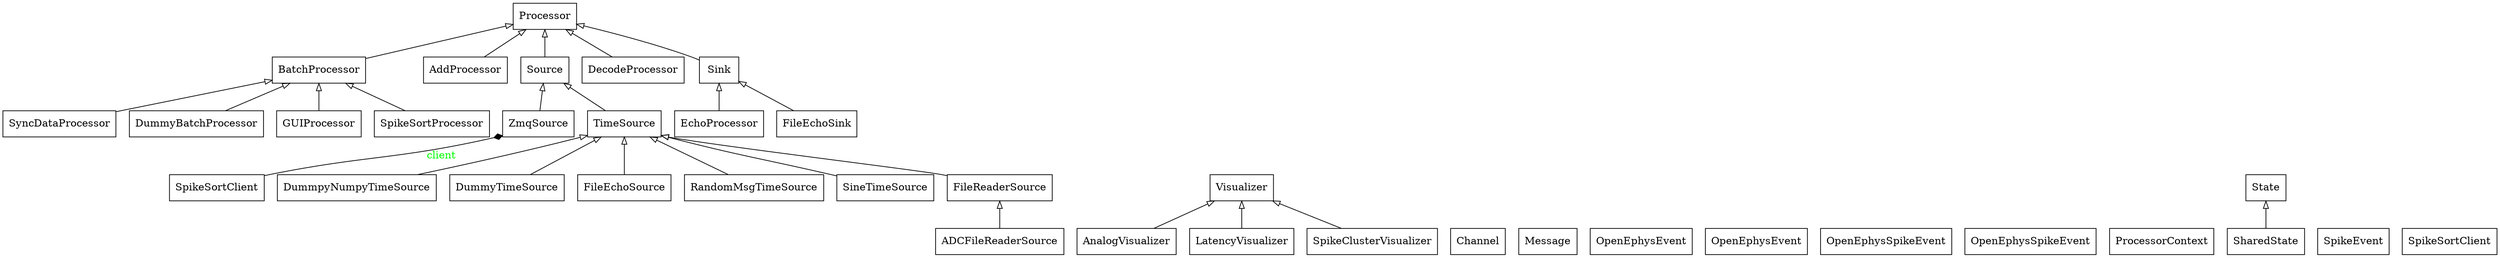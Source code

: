 digraph "classes" {
rankdir=BT
charset="utf-8"
"pyneurode.processor_node.ADCFileReaderSource.ADCFileReaderSource" [color="black", fontcolor="black", label="ADCFileReaderSource", shape="record", style="solid"];
"pyneurode.processor_node.Processor.AddProcessor" [color="black", fontcolor="black", label="AddProcessor", shape="record", style="solid"];
"pyneurode.processor_node.AnalogVisualizer.AnalogVisualizer" [color="black", fontcolor="black", label="AnalogVisualizer", shape="record", style="solid"];
"pyneurode.processor_node.BatchProcessor.BatchProcessor" [color="black", fontcolor="black", label="BatchProcessor", shape="record", style="solid"];
"pyneurode.processor_node.Processor.Channel" [color="black", fontcolor="black", label="Channel", shape="record", style="solid"];
"pyneurode.processor_node.DecodeProcessor.DecodeProcessor" [color="black", fontcolor="black", label="DecodeProcessor", shape="record", style="solid"];
"pyneurode.processor_node.Processor.DummpyNumpyTimeSource" [color="black", fontcolor="black", label="DummpyNumpyTimeSource", shape="record", style="solid"];
"pyneurode.processor_node.BatchProcessor.DummyBatchProcessor" [color="black", fontcolor="black", label="DummyBatchProcessor", shape="record", style="solid"];
"pyneurode.processor_node.Processor.DummyTimeSource" [color="black", fontcolor="black", label="DummyTimeSource", shape="record", style="solid"];
"pyneurode.processor_node.Processor.EchoProcessor" [color="black", fontcolor="black", label="EchoProcessor", shape="record", style="solid"];
"pyneurode.processor_node.Processor.FileEchoSink" [color="black", fontcolor="black", label="FileEchoSink", shape="record", style="solid"];
"pyneurode.processor_node.Processor.FileEchoSource" [color="black", fontcolor="black", label="FileEchoSource", shape="record", style="solid"];
"pyneurode.processor_node.FileReaderSource.FileReaderSource" [color="black", fontcolor="black", label="FileReaderSource", shape="record", style="solid"];
"pyneurode.processor_node.GUIProcessor.GUIProcessor" [color="black", fontcolor="black", label="GUIProcessor", shape="record", style="solid"];
"pyneurode.processor_node.LatencyVisualizer.LatencyVisualizer" [color="black", fontcolor="black", label="LatencyVisualizer", shape="record", style="solid"];
"pyneurode.processor_node.Processor.Message" [color="black", fontcolor="black", label="Message", shape="record", style="solid"];
"pyneurode.zmq_client.OpenEphysEvent" [color="black", fontcolor="black", label="OpenEphysEvent", shape="record", style="solid"];
"pyneurode.processor_node.zmq_client.OpenEphysEvent" [color="black", fontcolor="black", label="OpenEphysEvent", shape="record", style="solid"];
"pyneurode.zmq_client.OpenEphysSpikeEvent" [color="black", fontcolor="black", label="OpenEphysSpikeEvent", shape="record", style="solid"];
"pyneurode.processor_node.zmq_client.OpenEphysSpikeEvent" [color="black", fontcolor="black", label="OpenEphysSpikeEvent", shape="record", style="solid"];
"pyneurode.processor_node.Processor.Processor" [color="black", fontcolor="black", label="Processor", shape="record", style="solid"];
"pyneurode.processor_node.ProcessorContext.ProcessorContext" [color="black", fontcolor="black", label="ProcessorContext", shape="record", style="solid"];
"pyneurode.processor_node.Processor.RandomMsgTimeSource" [color="black", fontcolor="black", label="RandomMsgTimeSource", shape="record", style="solid"];
"pyneurode.utils.SharedState" [color="black", fontcolor="black", label="SharedState", shape="record", style="solid"];
"pyneurode.processor_node.Processor.SineTimeSource" [color="black", fontcolor="black", label="SineTimeSource", shape="record", style="solid"];
"pyneurode.processor_node.Processor.Sink" [color="black", fontcolor="black", label="Sink", shape="record", style="solid"];
"pyneurode.processor_node.Processor.Source" [color="black", fontcolor="black", label="Source", shape="record", style="solid"];
"pyneurode.processor_node.SpikeClusterVisualizer.SpikeClusterVisualizer" [color="black", fontcolor="black", label="SpikeClusterVisualizer", shape="record", style="solid"];
"pyneurode.spike_sorter.SpikeEvent" [color="black", fontcolor="black", label="SpikeEvent", shape="record", style="solid"];
"pyneurode.zmq_client.SpikeSortClient" [color="black", fontcolor="black", label="SpikeSortClient", shape="record", style="solid"];
"pyneurode.processor_node.zmq_client.SpikeSortClient" [color="black", fontcolor="black", label="SpikeSortClient", shape="record", style="solid"];
"pyneurode.processor_node.SpikeSortProcessor.SpikeSortProcessor" [color="black", fontcolor="black", label="SpikeSortProcessor", shape="record", style="solid"];
"pyneurode.utils.State" [color="black", fontcolor="black", label="State", shape="record", style="solid"];
"pyneurode.processor_node.SyncDataProcessor.SyncDataProcessor" [color="black", fontcolor="black", label="SyncDataProcessor", shape="record", style="solid"];
"pyneurode.processor_node.Processor.TimeSource" [color="black", fontcolor="black", label="TimeSource", shape="record", style="solid"];
"pyneurode.processor_node.Visualizer.Visualizer" [color="black", fontcolor="black", label="Visualizer", shape="record", style="solid"];
"pyneurode.processor_node.ZmqSource.ZmqSource" [color="black", fontcolor="black", label="ZmqSource", shape="record", style="solid"];
"pyneurode.processor_node.ADCFileReaderSource.ADCFileReaderSource" -> "pyneurode.processor_node.FileReaderSource.FileReaderSource" [arrowhead="empty", arrowtail="none"];
"pyneurode.processor_node.AnalogVisualizer.AnalogVisualizer" -> "pyneurode.processor_node.Visualizer.Visualizer" [arrowhead="empty", arrowtail="none"];
"pyneurode.processor_node.BatchProcessor.BatchProcessor" -> "pyneurode.processor_node.Processor.Processor" [arrowhead="empty", arrowtail="none"];
"pyneurode.processor_node.BatchProcessor.DummyBatchProcessor" -> "pyneurode.processor_node.BatchProcessor.BatchProcessor" [arrowhead="empty", arrowtail="none"];
"pyneurode.processor_node.DecodeProcessor.DecodeProcessor" -> "pyneurode.processor_node.Processor.Processor" [arrowhead="empty", arrowtail="none"];
"pyneurode.processor_node.FileReaderSource.FileReaderSource" -> "pyneurode.processor_node.Processor.TimeSource" [arrowhead="empty", arrowtail="none"];
"pyneurode.processor_node.GUIProcessor.GUIProcessor" -> "pyneurode.processor_node.BatchProcessor.BatchProcessor" [arrowhead="empty", arrowtail="none"];
"pyneurode.processor_node.LatencyVisualizer.LatencyVisualizer" -> "pyneurode.processor_node.Visualizer.Visualizer" [arrowhead="empty", arrowtail="none"];
"pyneurode.processor_node.Processor.AddProcessor" -> "pyneurode.processor_node.Processor.Processor" [arrowhead="empty", arrowtail="none"];
"pyneurode.processor_node.Processor.DummpyNumpyTimeSource" -> "pyneurode.processor_node.Processor.TimeSource" [arrowhead="empty", arrowtail="none"];
"pyneurode.processor_node.Processor.DummyTimeSource" -> "pyneurode.processor_node.Processor.TimeSource" [arrowhead="empty", arrowtail="none"];
"pyneurode.processor_node.Processor.EchoProcessor" -> "pyneurode.processor_node.Processor.Sink" [arrowhead="empty", arrowtail="none"];
"pyneurode.processor_node.Processor.FileEchoSink" -> "pyneurode.processor_node.Processor.Sink" [arrowhead="empty", arrowtail="none"];
"pyneurode.processor_node.Processor.FileEchoSource" -> "pyneurode.processor_node.Processor.TimeSource" [arrowhead="empty", arrowtail="none"];
"pyneurode.processor_node.Processor.RandomMsgTimeSource" -> "pyneurode.processor_node.Processor.TimeSource" [arrowhead="empty", arrowtail="none"];
"pyneurode.processor_node.Processor.SineTimeSource" -> "pyneurode.processor_node.Processor.TimeSource" [arrowhead="empty", arrowtail="none"];
"pyneurode.processor_node.Processor.Sink" -> "pyneurode.processor_node.Processor.Processor" [arrowhead="empty", arrowtail="none"];
"pyneurode.processor_node.Processor.Source" -> "pyneurode.processor_node.Processor.Processor" [arrowhead="empty", arrowtail="none"];
"pyneurode.processor_node.Processor.TimeSource" -> "pyneurode.processor_node.Processor.Source" [arrowhead="empty", arrowtail="none"];
"pyneurode.processor_node.SpikeClusterVisualizer.SpikeClusterVisualizer" -> "pyneurode.processor_node.Visualizer.Visualizer" [arrowhead="empty", arrowtail="none"];
"pyneurode.processor_node.SpikeSortProcessor.SpikeSortProcessor" -> "pyneurode.processor_node.BatchProcessor.BatchProcessor" [arrowhead="empty", arrowtail="none"];
"pyneurode.processor_node.SyncDataProcessor.SyncDataProcessor" -> "pyneurode.processor_node.BatchProcessor.BatchProcessor" [arrowhead="empty", arrowtail="none"];
"pyneurode.processor_node.ZmqSource.ZmqSource" -> "pyneurode.processor_node.Processor.Source" [arrowhead="empty", arrowtail="none"];
"pyneurode.utils.SharedState" -> "pyneurode.utils.State" [arrowhead="empty", arrowtail="none"];
"pyneurode.zmq_client.SpikeSortClient" -> "pyneurode.processor_node.ZmqSource.ZmqSource" [arrowhead="diamond", arrowtail="none", fontcolor="green", label="client", style="solid"];
}
